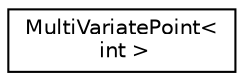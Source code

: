 digraph "Graphical Class Hierarchy"
{
  edge [fontname="Helvetica",fontsize="10",labelfontname="Helvetica",labelfontsize="10"];
  node [fontname="Helvetica",fontsize="10",shape=record];
  rankdir="LR";
  Node1 [label="MultiVariatePoint\<\l int \>",height=0.2,width=0.4,color="black", fillcolor="white", style="filled",URL="$class_multi_variate_point.html"];
}
